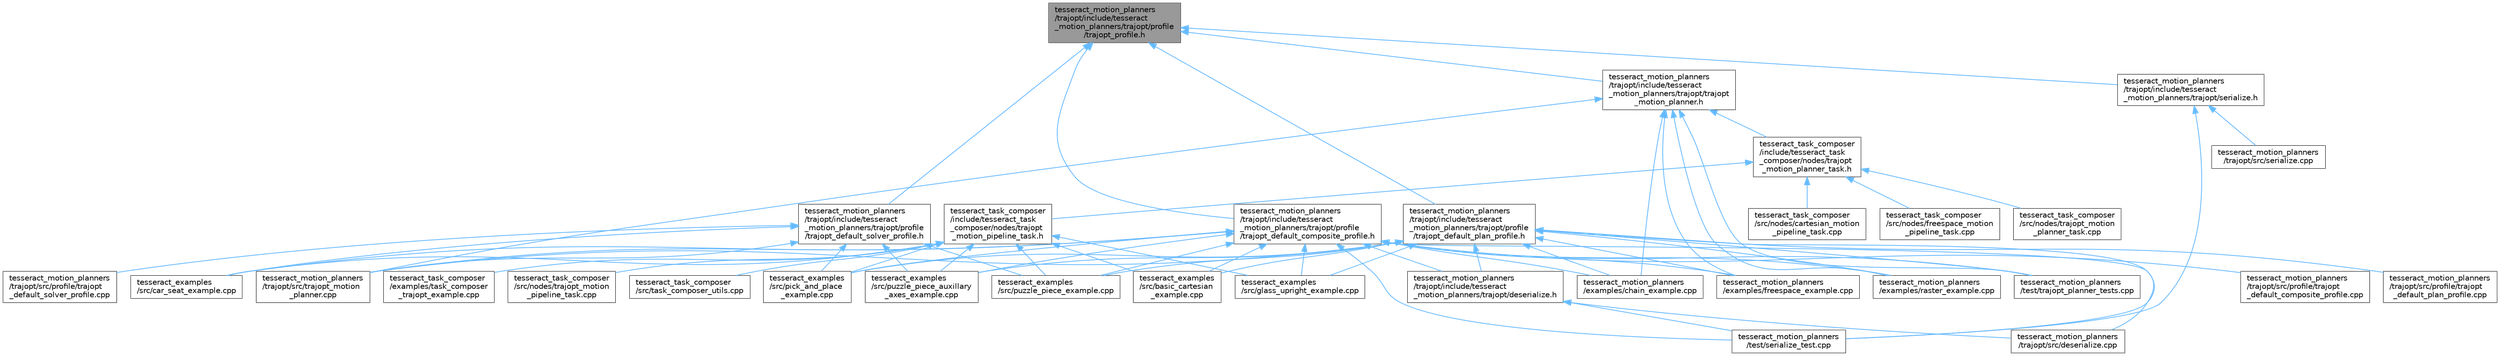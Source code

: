 digraph "tesseract_motion_planners/trajopt/include/tesseract_motion_planners/trajopt/profile/trajopt_profile.h"
{
 // LATEX_PDF_SIZE
  bgcolor="transparent";
  edge [fontname=Helvetica,fontsize=10,labelfontname=Helvetica,labelfontsize=10];
  node [fontname=Helvetica,fontsize=10,shape=box,height=0.2,width=0.4];
  Node1 [label="tesseract_motion_planners\l/trajopt/include/tesseract\l_motion_planners/trajopt/profile\l/trajopt_profile.h",height=0.2,width=0.4,color="gray40", fillcolor="grey60", style="filled", fontcolor="black",tooltip=" "];
  Node1 -> Node2 [dir="back",color="steelblue1",style="solid"];
  Node2 [label="tesseract_motion_planners\l/trajopt/include/tesseract\l_motion_planners/trajopt/profile\l/trajopt_default_composite_profile.h",height=0.2,width=0.4,color="grey40", fillcolor="white", style="filled",URL="$d8/d8f/trajopt__default__composite__profile_8h.html",tooltip=" "];
  Node2 -> Node3 [dir="back",color="steelblue1",style="solid"];
  Node3 [label="tesseract_examples\l/src/basic_cartesian\l_example.cpp",height=0.2,width=0.4,color="grey40", fillcolor="white", style="filled",URL="$da/d69/basic__cartesian__example_8cpp.html",tooltip=" "];
  Node2 -> Node4 [dir="back",color="steelblue1",style="solid"];
  Node4 [label="tesseract_examples\l/src/car_seat_example.cpp",height=0.2,width=0.4,color="grey40", fillcolor="white", style="filled",URL="$d0/d87/car__seat__example_8cpp.html",tooltip="Car seat example implementation."];
  Node2 -> Node5 [dir="back",color="steelblue1",style="solid"];
  Node5 [label="tesseract_examples\l/src/glass_upright_example.cpp",height=0.2,width=0.4,color="grey40", fillcolor="white", style="filled",URL="$dc/da1/glass__upright__example_8cpp.html",tooltip="Glass upright example implementation."];
  Node2 -> Node6 [dir="back",color="steelblue1",style="solid"];
  Node6 [label="tesseract_examples\l/src/pick_and_place\l_example.cpp",height=0.2,width=0.4,color="grey40", fillcolor="white", style="filled",URL="$d9/d6a/pick__and__place__example_8cpp.html",tooltip="Pick and place implementation."];
  Node2 -> Node7 [dir="back",color="steelblue1",style="solid"];
  Node7 [label="tesseract_examples\l/src/puzzle_piece_auxillary\l_axes_example.cpp",height=0.2,width=0.4,color="grey40", fillcolor="white", style="filled",URL="$d3/d7e/puzzle__piece__auxillary__axes__example_8cpp.html",tooltip="Puzzle piece auxillary axes implementation."];
  Node2 -> Node8 [dir="back",color="steelblue1",style="solid"];
  Node8 [label="tesseract_examples\l/src/puzzle_piece_example.cpp",height=0.2,width=0.4,color="grey40", fillcolor="white", style="filled",URL="$dd/d8f/puzzle__piece__example_8cpp.html",tooltip="Puzzle piece example implementation."];
  Node2 -> Node9 [dir="back",color="steelblue1",style="solid"];
  Node9 [label="tesseract_motion_planners\l/examples/chain_example.cpp",height=0.2,width=0.4,color="grey40", fillcolor="white", style="filled",URL="$d2/de8/chain__example_8cpp.html",tooltip="Chained motion planning example."];
  Node2 -> Node10 [dir="back",color="steelblue1",style="solid"];
  Node10 [label="tesseract_motion_planners\l/examples/freespace_example.cpp",height=0.2,width=0.4,color="grey40", fillcolor="white", style="filled",URL="$d4/d82/freespace__example_8cpp.html",tooltip="Freespace motion planning example."];
  Node2 -> Node11 [dir="back",color="steelblue1",style="solid"];
  Node11 [label="tesseract_motion_planners\l/examples/raster_example.cpp",height=0.2,width=0.4,color="grey40", fillcolor="white", style="filled",URL="$d4/dfe/raster__example_8cpp.html",tooltip="Raster motion planning example."];
  Node2 -> Node12 [dir="back",color="steelblue1",style="solid"];
  Node12 [label="tesseract_motion_planners\l/test/serialize_test.cpp",height=0.2,width=0.4,color="grey40", fillcolor="white", style="filled",URL="$d3/d15/tesseract__motion__planners_2test_2serialize__test_8cpp.html",tooltip=" "];
  Node2 -> Node13 [dir="back",color="steelblue1",style="solid"];
  Node13 [label="tesseract_motion_planners\l/test/trajopt_planner_tests.cpp",height=0.2,width=0.4,color="grey40", fillcolor="white", style="filled",URL="$db/d0c/trajopt__planner__tests_8cpp.html",tooltip=" "];
  Node2 -> Node14 [dir="back",color="steelblue1",style="solid"];
  Node14 [label="tesseract_motion_planners\l/trajopt/include/tesseract\l_motion_planners/trajopt/deserialize.h",height=0.2,width=0.4,color="grey40", fillcolor="white", style="filled",URL="$d9/d52/trajopt_2include_2tesseract__motion__planners_2trajopt_2deserialize_8h.html",tooltip="Provide methods for deserialize instructions to xml and deserialization."];
  Node14 -> Node12 [dir="back",color="steelblue1",style="solid"];
  Node14 -> Node15 [dir="back",color="steelblue1",style="solid"];
  Node15 [label="tesseract_motion_planners\l/trajopt/src/deserialize.cpp",height=0.2,width=0.4,color="grey40", fillcolor="white", style="filled",URL="$dd/d14/trajopt_2src_2deserialize_8cpp.html",tooltip="Provide methods for deserialize instructions to xml and deserialization."];
  Node2 -> Node15 [dir="back",color="steelblue1",style="solid"];
  Node2 -> Node16 [dir="back",color="steelblue1",style="solid"];
  Node16 [label="tesseract_motion_planners\l/trajopt/src/profile/trajopt\l_default_composite_profile.cpp",height=0.2,width=0.4,color="grey40", fillcolor="white", style="filled",URL="$d7/dc1/trajopt__default__composite__profile_8cpp.html",tooltip=" "];
  Node2 -> Node17 [dir="back",color="steelblue1",style="solid"];
  Node17 [label="tesseract_motion_planners\l/trajopt/src/trajopt_motion\l_planner.cpp",height=0.2,width=0.4,color="grey40", fillcolor="white", style="filled",URL="$dc/df5/trajopt__motion__planner_8cpp.html",tooltip=" "];
  Node1 -> Node18 [dir="back",color="steelblue1",style="solid"];
  Node18 [label="tesseract_motion_planners\l/trajopt/include/tesseract\l_motion_planners/trajopt/profile\l/trajopt_default_plan_profile.h",height=0.2,width=0.4,color="grey40", fillcolor="white", style="filled",URL="$d9/da2/trajopt__default__plan__profile_8h.html",tooltip=" "];
  Node18 -> Node3 [dir="back",color="steelblue1",style="solid"];
  Node18 -> Node5 [dir="back",color="steelblue1",style="solid"];
  Node18 -> Node6 [dir="back",color="steelblue1",style="solid"];
  Node18 -> Node7 [dir="back",color="steelblue1",style="solid"];
  Node18 -> Node8 [dir="back",color="steelblue1",style="solid"];
  Node18 -> Node9 [dir="back",color="steelblue1",style="solid"];
  Node18 -> Node10 [dir="back",color="steelblue1",style="solid"];
  Node18 -> Node11 [dir="back",color="steelblue1",style="solid"];
  Node18 -> Node12 [dir="back",color="steelblue1",style="solid"];
  Node18 -> Node13 [dir="back",color="steelblue1",style="solid"];
  Node18 -> Node14 [dir="back",color="steelblue1",style="solid"];
  Node18 -> Node19 [dir="back",color="steelblue1",style="solid"];
  Node19 [label="tesseract_motion_planners\l/trajopt/src/profile/trajopt\l_default_plan_profile.cpp",height=0.2,width=0.4,color="grey40", fillcolor="white", style="filled",URL="$d2/d61/trajopt__default__plan__profile_8cpp.html",tooltip=" "];
  Node18 -> Node17 [dir="back",color="steelblue1",style="solid"];
  Node1 -> Node20 [dir="back",color="steelblue1",style="solid"];
  Node20 [label="tesseract_motion_planners\l/trajopt/include/tesseract\l_motion_planners/trajopt/profile\l/trajopt_default_solver_profile.h",height=0.2,width=0.4,color="grey40", fillcolor="white", style="filled",URL="$d9/d4c/trajopt__default__solver__profile_8h.html",tooltip=" "];
  Node20 -> Node4 [dir="back",color="steelblue1",style="solid"];
  Node20 -> Node6 [dir="back",color="steelblue1",style="solid"];
  Node20 -> Node7 [dir="back",color="steelblue1",style="solid"];
  Node20 -> Node8 [dir="back",color="steelblue1",style="solid"];
  Node20 -> Node21 [dir="back",color="steelblue1",style="solid"];
  Node21 [label="tesseract_motion_planners\l/trajopt/src/profile/trajopt\l_default_solver_profile.cpp",height=0.2,width=0.4,color="grey40", fillcolor="white", style="filled",URL="$d7/d93/trajopt__default__solver__profile_8cpp.html",tooltip=" "];
  Node20 -> Node17 [dir="back",color="steelblue1",style="solid"];
  Node1 -> Node22 [dir="back",color="steelblue1",style="solid"];
  Node22 [label="tesseract_motion_planners\l/trajopt/include/tesseract\l_motion_planners/trajopt/serialize.h",height=0.2,width=0.4,color="grey40", fillcolor="white", style="filled",URL="$dd/d1c/trajopt_2include_2tesseract__motion__planners_2trajopt_2serialize_8h.html",tooltip="Provide methods for serializing trajopt plans to xml."];
  Node22 -> Node12 [dir="back",color="steelblue1",style="solid"];
  Node22 -> Node23 [dir="back",color="steelblue1",style="solid"];
  Node23 [label="tesseract_motion_planners\l/trajopt/src/serialize.cpp",height=0.2,width=0.4,color="grey40", fillcolor="white", style="filled",URL="$d8/d55/trajopt_2src_2serialize_8cpp.html",tooltip=" "];
  Node1 -> Node24 [dir="back",color="steelblue1",style="solid"];
  Node24 [label="tesseract_motion_planners\l/trajopt/include/tesseract\l_motion_planners/trajopt/trajopt\l_motion_planner.h",height=0.2,width=0.4,color="grey40", fillcolor="white", style="filled",URL="$d0/ddc/trajopt__motion__planner_8h.html",tooltip=" "];
  Node24 -> Node9 [dir="back",color="steelblue1",style="solid"];
  Node24 -> Node10 [dir="back",color="steelblue1",style="solid"];
  Node24 -> Node11 [dir="back",color="steelblue1",style="solid"];
  Node24 -> Node13 [dir="back",color="steelblue1",style="solid"];
  Node24 -> Node17 [dir="back",color="steelblue1",style="solid"];
  Node24 -> Node25 [dir="back",color="steelblue1",style="solid"];
  Node25 [label="tesseract_task_composer\l/include/tesseract_task\l_composer/nodes/trajopt\l_motion_planner_task.h",height=0.2,width=0.4,color="grey40", fillcolor="white", style="filled",URL="$d0/dfc/trajopt__motion__planner__task_8h.html",tooltip="TrajOpt motion planning pipeline."];
  Node25 -> Node26 [dir="back",color="steelblue1",style="solid"];
  Node26 [label="tesseract_task_composer\l/include/tesseract_task\l_composer/nodes/trajopt\l_motion_pipeline_task.h",height=0.2,width=0.4,color="grey40", fillcolor="white", style="filled",URL="$de/d7e/trajopt__motion__pipeline__task_8h.html",tooltip=" "];
  Node26 -> Node3 [dir="back",color="steelblue1",style="solid"];
  Node26 -> Node4 [dir="back",color="steelblue1",style="solid"];
  Node26 -> Node5 [dir="back",color="steelblue1",style="solid"];
  Node26 -> Node6 [dir="back",color="steelblue1",style="solid"];
  Node26 -> Node7 [dir="back",color="steelblue1",style="solid"];
  Node26 -> Node8 [dir="back",color="steelblue1",style="solid"];
  Node26 -> Node27 [dir="back",color="steelblue1",style="solid"];
  Node27 [label="tesseract_task_composer\l/examples/task_composer\l_trajopt_example.cpp",height=0.2,width=0.4,color="grey40", fillcolor="white", style="filled",URL="$de/d6f/task__composer__trajopt__example_8cpp.html",tooltip=" "];
  Node26 -> Node28 [dir="back",color="steelblue1",style="solid"];
  Node28 [label="tesseract_task_composer\l/src/nodes/trajopt_motion\l_pipeline_task.cpp",height=0.2,width=0.4,color="grey40", fillcolor="white", style="filled",URL="$d8/dc8/trajopt__motion__pipeline__task_8cpp.html",tooltip=" "];
  Node26 -> Node29 [dir="back",color="steelblue1",style="solid"];
  Node29 [label="tesseract_task_composer\l/src/task_composer_utils.cpp",height=0.2,width=0.4,color="grey40", fillcolor="white", style="filled",URL="$d7/d3a/task__composer__utils_8cpp.html",tooltip="A task composer utils."];
  Node25 -> Node30 [dir="back",color="steelblue1",style="solid"];
  Node30 [label="tesseract_task_composer\l/src/nodes/cartesian_motion\l_pipeline_task.cpp",height=0.2,width=0.4,color="grey40", fillcolor="white", style="filled",URL="$d7/d06/cartesian__motion__pipeline__task_8cpp.html",tooltip=" "];
  Node25 -> Node31 [dir="back",color="steelblue1",style="solid"];
  Node31 [label="tesseract_task_composer\l/src/nodes/freespace_motion\l_pipeline_task.cpp",height=0.2,width=0.4,color="grey40", fillcolor="white", style="filled",URL="$d9/d89/freespace__motion__pipeline__task_8cpp.html",tooltip=" "];
  Node25 -> Node32 [dir="back",color="steelblue1",style="solid"];
  Node32 [label="tesseract_task_composer\l/src/nodes/trajopt_motion\l_planner_task.cpp",height=0.2,width=0.4,color="grey40", fillcolor="white", style="filled",URL="$da/dd7/trajopt__motion__planner__task_8cpp.html",tooltip="TrajOpt motion planner task."];
}
